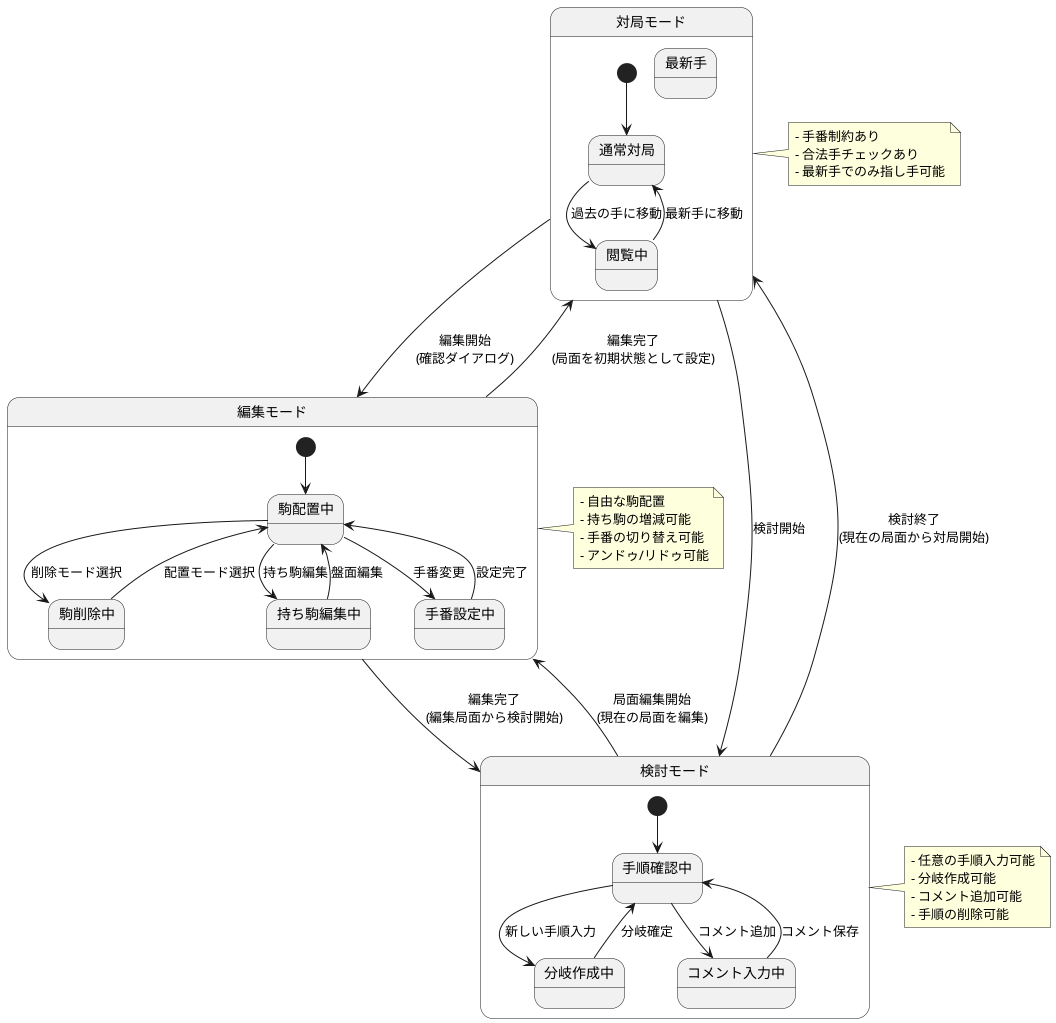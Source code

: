 @startuml モード切替状態遷移図

' モードの定義
state "対局モード" as PlayMode {
  state "通常対局" as NormalPlay
  state "最新手" as LatestMove
  state "閲覧中" as ViewMode
  
  [*] --> NormalPlay
  NormalPlay --> ViewMode : 過去の手に移動
  ViewMode --> NormalPlay : 最新手に移動
}

state "編集モード" as EditMode {
  state "駒配置中" as PlacingPieces
  state "駒削除中" as RemovingPieces
  state "持ち駒編集中" as EditingHand
  state "手番設定中" as SettingPlayer
  
  [*] --> PlacingPieces
  PlacingPieces --> RemovingPieces : 削除モード選択
  RemovingPieces --> PlacingPieces : 配置モード選択
  PlacingPieces --> EditingHand : 持ち駒編集
  EditingHand --> PlacingPieces : 盤面編集
  PlacingPieces --> SettingPlayer : 手番変更
  SettingPlayer --> PlacingPieces : 設定完了
}

state "検討モード" as StudyMode {
  state "手順確認中" as ReviewingMoves
  state "分岐作成中" as CreatingBranch
  state "コメント入力中" as InputtingComment
  
  [*] --> ReviewingMoves
  ReviewingMoves --> CreatingBranch : 新しい手順入力
  CreatingBranch --> ReviewingMoves : 分岐確定
  ReviewingMoves --> InputtingComment : コメント追加
  InputtingComment --> ReviewingMoves : コメント保存
}

' モード間の遷移
PlayMode --> EditMode : 編集開始\n(確認ダイアログ)
EditMode --> PlayMode : 編集完了\n(局面を初期状態として設定)

PlayMode --> StudyMode : 検討開始
StudyMode --> PlayMode : 検討終了\n(現在の局面から対局開始)

EditMode --> StudyMode : 編集完了\n(編集局面から検討開始)
StudyMode --> EditMode : 局面編集開始\n(現在の局面を編集)

' 各モードの説明注釈
note right of PlayMode
  - 手番制約あり
  - 合法手チェックあり
  - 最新手でのみ指し手可能
end note

note right of EditMode
  - 自由な駒配置
  - 持ち駒の増減可能
  - 手番の切り替え可能
  - アンドゥ/リドゥ可能
end note

note right of StudyMode
  - 任意の手順入力可能
  - 分岐作成可能
  - コメント追加可能
  - 手順の削除可能
end note

@enduml